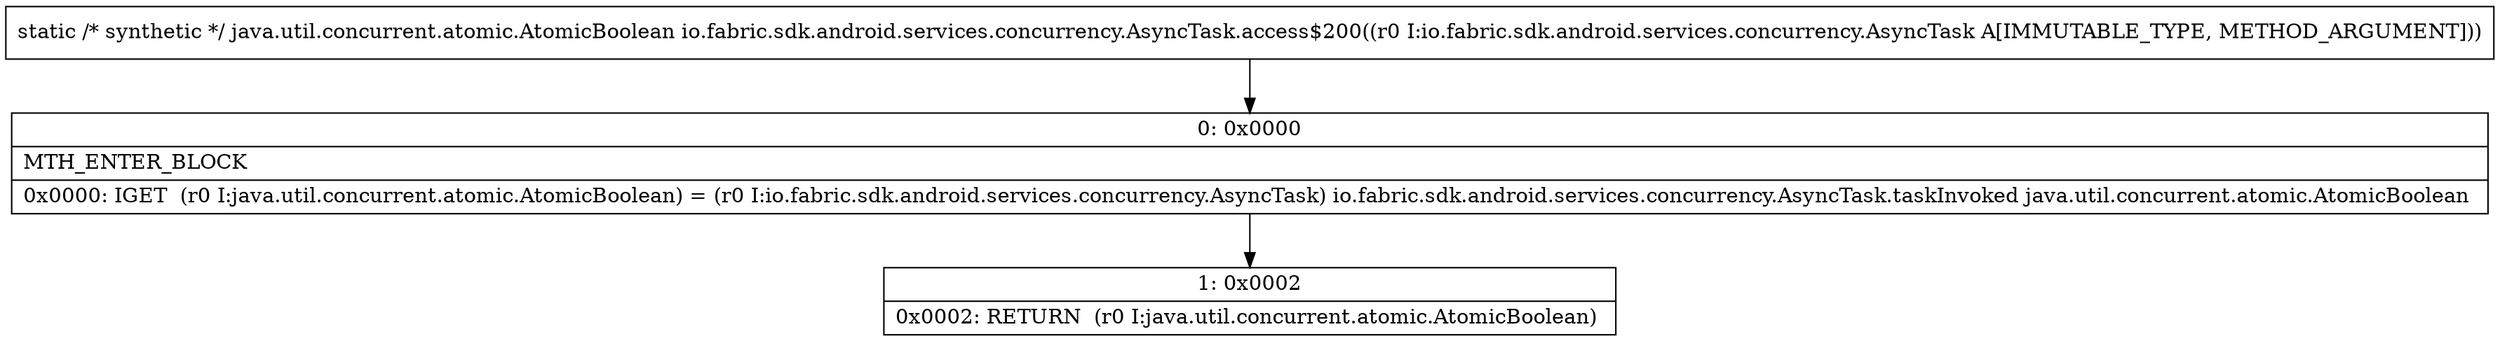 digraph "CFG forio.fabric.sdk.android.services.concurrency.AsyncTask.access$200(Lio\/fabric\/sdk\/android\/services\/concurrency\/AsyncTask;)Ljava\/util\/concurrent\/atomic\/AtomicBoolean;" {
Node_0 [shape=record,label="{0\:\ 0x0000|MTH_ENTER_BLOCK\l|0x0000: IGET  (r0 I:java.util.concurrent.atomic.AtomicBoolean) = (r0 I:io.fabric.sdk.android.services.concurrency.AsyncTask) io.fabric.sdk.android.services.concurrency.AsyncTask.taskInvoked java.util.concurrent.atomic.AtomicBoolean \l}"];
Node_1 [shape=record,label="{1\:\ 0x0002|0x0002: RETURN  (r0 I:java.util.concurrent.atomic.AtomicBoolean) \l}"];
MethodNode[shape=record,label="{static \/* synthetic *\/ java.util.concurrent.atomic.AtomicBoolean io.fabric.sdk.android.services.concurrency.AsyncTask.access$200((r0 I:io.fabric.sdk.android.services.concurrency.AsyncTask A[IMMUTABLE_TYPE, METHOD_ARGUMENT])) }"];
MethodNode -> Node_0;
Node_0 -> Node_1;
}

